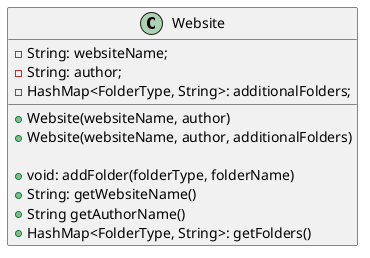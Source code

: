 @startuml
'https://plantuml.com/class-diagram

class Website {
    -String: websiteName;
    -String: author;
    -HashMap<FolderType, String>: additionalFolders;

    +Website(websiteName, author)
    +Website(websiteName, author, additionalFolders)

    +void: addFolder(folderType, folderName)
    +String: getWebsiteName()
    +String getAuthorName()
    +HashMap<FolderType, String>: getFolders()
}
@enduml